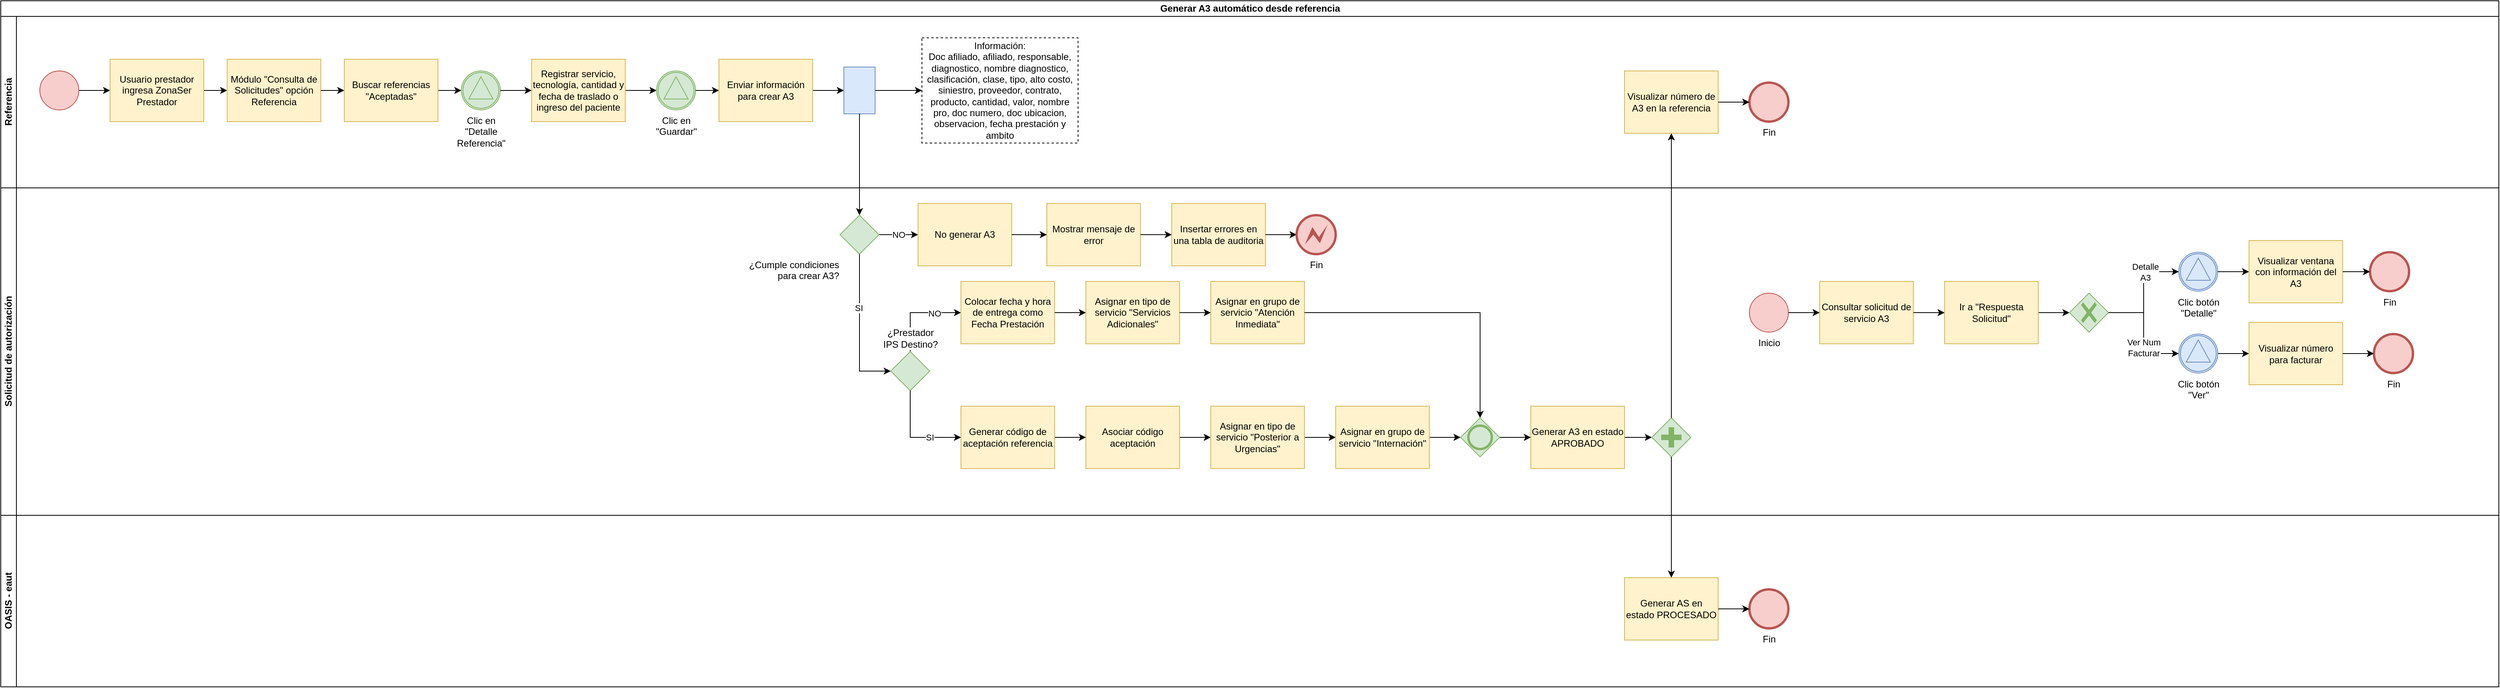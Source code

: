 <mxfile version="26.0.13">
  <diagram name="Página-1" id="ysO1k51nOjcaHEiqDqQ2">
    <mxGraphModel dx="1434" dy="746" grid="1" gridSize="10" guides="1" tooltips="1" connect="1" arrows="1" fold="1" page="1" pageScale="1" pageWidth="2910" pageHeight="1030" math="0" shadow="0">
      <root>
        <mxCell id="0" />
        <mxCell id="1" parent="0" />
        <mxCell id="a9DDQnHwPIiveUVgymR4-1" value="&lt;font style=&quot;vertical-align: inherit;&quot;&gt;&lt;font style=&quot;vertical-align: inherit;&quot;&gt;Generar A3 automático desde referencia&lt;/font&gt;&lt;/font&gt;" style="swimlane;childLayout=stackLayout;resizeParent=1;resizeParentMax=0;horizontal=1;startSize=20;horizontalStack=0;html=1;" parent="1" vertex="1">
          <mxGeometry x="80" y="40" width="3200" height="880" as="geometry" />
        </mxCell>
        <mxCell id="a9DDQnHwPIiveUVgymR4-2" value="&lt;font style=&quot;vertical-align: inherit;&quot;&gt;&lt;font style=&quot;vertical-align: inherit;&quot;&gt;Referencia&lt;/font&gt;&lt;/font&gt;" style="swimlane;startSize=20;horizontal=0;html=1;" parent="a9DDQnHwPIiveUVgymR4-1" vertex="1">
          <mxGeometry y="20" width="3200" height="220" as="geometry" />
        </mxCell>
        <mxCell id="a9DDQnHwPIiveUVgymR4-10" style="edgeStyle=orthogonalEdgeStyle;rounded=0;orthogonalLoop=1;jettySize=auto;html=1;" parent="a9DDQnHwPIiveUVgymR4-2" source="a9DDQnHwPIiveUVgymR4-5" target="a9DDQnHwPIiveUVgymR4-9" edge="1">
          <mxGeometry relative="1" as="geometry" />
        </mxCell>
        <mxCell id="a9DDQnHwPIiveUVgymR4-5" value="" style="points=[[0.145,0.145,0],[0.5,0,0],[0.855,0.145,0],[1,0.5,0],[0.855,0.855,0],[0.5,1,0],[0.145,0.855,0],[0,0.5,0]];shape=mxgraph.bpmn.event;html=1;verticalLabelPosition=bottom;labelBackgroundColor=#ffffff;verticalAlign=top;align=center;perimeter=ellipsePerimeter;outlineConnect=0;aspect=fixed;outline=standard;symbol=general;fillColor=#f8cecc;strokeColor=#b85450;" parent="a9DDQnHwPIiveUVgymR4-2" vertex="1">
          <mxGeometry x="50" y="70" width="50" height="50" as="geometry" />
        </mxCell>
        <mxCell id="a9DDQnHwPIiveUVgymR4-12" style="edgeStyle=orthogonalEdgeStyle;rounded=0;orthogonalLoop=1;jettySize=auto;html=1;" parent="a9DDQnHwPIiveUVgymR4-2" source="a9DDQnHwPIiveUVgymR4-9" target="a9DDQnHwPIiveUVgymR4-11" edge="1">
          <mxGeometry relative="1" as="geometry" />
        </mxCell>
        <mxCell id="a9DDQnHwPIiveUVgymR4-9" value="Usuario prestador ingresa ZonaSer Prestador" style="points=[[0.25,0,0],[0.5,0,0],[0.75,0,0],[1,0.25,0],[1,0.5,0],[1,0.75,0],[0.75,1,0],[0.5,1,0],[0.25,1,0],[0,0.75,0],[0,0.5,0],[0,0.25,0]];shape=mxgraph.bpmn.task2;whiteSpace=wrap;rectStyle=rounded;size=10;html=1;container=1;expand=0;collapsible=0;taskMarker=user;fillColor=#fff2cc;strokeColor=#d6b656;" parent="a9DDQnHwPIiveUVgymR4-2" vertex="1">
          <mxGeometry x="140" y="55" width="120" height="80" as="geometry" />
        </mxCell>
        <mxCell id="a9DDQnHwPIiveUVgymR4-11" value="Módulo &quot;Consulta de Solicitudes&quot; opción Referencia" style="points=[[0.25,0,0],[0.5,0,0],[0.75,0,0],[1,0.25,0],[1,0.5,0],[1,0.75,0],[0.75,1,0],[0.5,1,0],[0.25,1,0],[0,0.75,0],[0,0.5,0],[0,0.25,0]];shape=mxgraph.bpmn.task2;whiteSpace=wrap;rectStyle=rounded;size=10;html=1;container=1;expand=0;collapsible=0;taskMarker=user;fillColor=#fff2cc;strokeColor=#d6b656;" parent="a9DDQnHwPIiveUVgymR4-2" vertex="1">
          <mxGeometry x="290" y="55" width="120" height="80" as="geometry" />
        </mxCell>
        <mxCell id="a9DDQnHwPIiveUVgymR4-16" style="edgeStyle=orthogonalEdgeStyle;rounded=0;orthogonalLoop=1;jettySize=auto;html=1;" parent="a9DDQnHwPIiveUVgymR4-2" source="a9DDQnHwPIiveUVgymR4-14" target="a9DDQnHwPIiveUVgymR4-15" edge="1">
          <mxGeometry relative="1" as="geometry" />
        </mxCell>
        <mxCell id="a9DDQnHwPIiveUVgymR4-14" value="Buscar referencias &quot;Aceptadas&quot;" style="points=[[0.25,0,0],[0.5,0,0],[0.75,0,0],[1,0.25,0],[1,0.5,0],[1,0.75,0],[0.75,1,0],[0.5,1,0],[0.25,1,0],[0,0.75,0],[0,0.5,0],[0,0.25,0]];shape=mxgraph.bpmn.task2;whiteSpace=wrap;rectStyle=rounded;size=10;html=1;container=1;expand=0;collapsible=0;taskMarker=user;fillColor=#fff2cc;strokeColor=#d6b656;" parent="a9DDQnHwPIiveUVgymR4-2" vertex="1">
          <mxGeometry x="440" y="55" width="120" height="80" as="geometry" />
        </mxCell>
        <mxCell id="a9DDQnHwPIiveUVgymR4-13" style="edgeStyle=orthogonalEdgeStyle;rounded=0;orthogonalLoop=1;jettySize=auto;html=1;" parent="a9DDQnHwPIiveUVgymR4-2" source="a9DDQnHwPIiveUVgymR4-11" target="a9DDQnHwPIiveUVgymR4-14" edge="1">
          <mxGeometry relative="1" as="geometry">
            <mxPoint x="470" y="95" as="targetPoint" />
          </mxGeometry>
        </mxCell>
        <mxCell id="a9DDQnHwPIiveUVgymR4-15" value="Clic en &lt;br&gt;&quot;Detalle &lt;br&gt;Referencia&quot;" style="points=[[0.145,0.145,0],[0.5,0,0],[0.855,0.145,0],[1,0.5,0],[0.855,0.855,0],[0.5,1,0],[0.145,0.855,0],[0,0.5,0]];shape=mxgraph.bpmn.event;html=1;verticalLabelPosition=bottom;labelBackgroundColor=#ffffff;verticalAlign=top;align=center;perimeter=ellipsePerimeter;outlineConnect=0;aspect=fixed;outline=catching;symbol=signal;fillColor=#d5e8d4;strokeColor=#82b366;" parent="a9DDQnHwPIiveUVgymR4-2" vertex="1">
          <mxGeometry x="590" y="70" width="50" height="50" as="geometry" />
        </mxCell>
        <mxCell id="a9DDQnHwPIiveUVgymR4-19" style="edgeStyle=orthogonalEdgeStyle;rounded=0;orthogonalLoop=1;jettySize=auto;html=1;entryX=0;entryY=0.5;entryDx=0;entryDy=0;entryPerimeter=0;" parent="a9DDQnHwPIiveUVgymR4-2" source="a9DDQnHwPIiveUVgymR4-18" target="a9DDQnHwPIiveUVgymR4-20" edge="1">
          <mxGeometry relative="1" as="geometry">
            <mxPoint x="840" y="95" as="targetPoint" />
          </mxGeometry>
        </mxCell>
        <mxCell id="a9DDQnHwPIiveUVgymR4-18" value="Registrar servicio, tecnología, cantidad y fecha de traslado o ingreso del paciente" style="points=[[0.25,0,0],[0.5,0,0],[0.75,0,0],[1,0.25,0],[1,0.5,0],[1,0.75,0],[0.75,1,0],[0.5,1,0],[0.25,1,0],[0,0.75,0],[0,0.5,0],[0,0.25,0]];shape=mxgraph.bpmn.task2;whiteSpace=wrap;rectStyle=rounded;size=10;html=1;container=1;expand=0;collapsible=0;taskMarker=user;fillColor=#fff2cc;strokeColor=#d6b656;" parent="a9DDQnHwPIiveUVgymR4-2" vertex="1">
          <mxGeometry x="680" y="55" width="120" height="80" as="geometry" />
        </mxCell>
        <mxCell id="a9DDQnHwPIiveUVgymR4-17" style="edgeStyle=orthogonalEdgeStyle;rounded=0;orthogonalLoop=1;jettySize=auto;html=1;" parent="a9DDQnHwPIiveUVgymR4-2" source="a9DDQnHwPIiveUVgymR4-15" target="a9DDQnHwPIiveUVgymR4-18" edge="1">
          <mxGeometry relative="1" as="geometry">
            <mxPoint x="700" y="95" as="targetPoint" />
          </mxGeometry>
        </mxCell>
        <mxCell id="a9DDQnHwPIiveUVgymR4-20" value="Clic en &lt;br&gt;&quot;Guardar&quot;" style="points=[[0.145,0.145,0],[0.5,0,0],[0.855,0.145,0],[1,0.5,0],[0.855,0.855,0],[0.5,1,0],[0.145,0.855,0],[0,0.5,0]];shape=mxgraph.bpmn.event;html=1;verticalLabelPosition=bottom;labelBackgroundColor=#ffffff;verticalAlign=top;align=center;perimeter=ellipsePerimeter;outlineConnect=0;aspect=fixed;outline=catching;symbol=signal;fillColor=#d5e8d4;strokeColor=#82b366;" parent="a9DDQnHwPIiveUVgymR4-2" vertex="1">
          <mxGeometry x="840" y="70" width="50" height="50" as="geometry" />
        </mxCell>
        <mxCell id="a9DDQnHwPIiveUVgymR4-32" style="edgeStyle=orthogonalEdgeStyle;rounded=0;orthogonalLoop=1;jettySize=auto;html=1;" parent="a9DDQnHwPIiveUVgymR4-2" source="a9DDQnHwPIiveUVgymR4-22" target="a9DDQnHwPIiveUVgymR4-25" edge="1">
          <mxGeometry relative="1" as="geometry" />
        </mxCell>
        <mxCell id="a9DDQnHwPIiveUVgymR4-22" value="Enviar información para crear A3" style="points=[[0.25,0,0],[0.5,0,0],[0.75,0,0],[1,0.25,0],[1,0.5,0],[1,0.75,0],[0.75,1,0],[0.5,1,0],[0.25,1,0],[0,0.75,0],[0,0.5,0],[0,0.25,0]];shape=mxgraph.bpmn.task2;whiteSpace=wrap;rectStyle=rounded;size=10;html=1;container=1;expand=0;collapsible=0;taskMarker=script;fillColor=#fff2cc;strokeColor=#d6b656;" parent="a9DDQnHwPIiveUVgymR4-2" vertex="1">
          <mxGeometry x="920" y="55" width="120" height="80" as="geometry" />
        </mxCell>
        <mxCell id="a9DDQnHwPIiveUVgymR4-21" style="edgeStyle=orthogonalEdgeStyle;rounded=0;orthogonalLoop=1;jettySize=auto;html=1;" parent="a9DDQnHwPIiveUVgymR4-2" source="a9DDQnHwPIiveUVgymR4-20" target="a9DDQnHwPIiveUVgymR4-22" edge="1">
          <mxGeometry relative="1" as="geometry">
            <mxPoint x="950" y="95" as="targetPoint" />
          </mxGeometry>
        </mxCell>
        <mxCell id="a9DDQnHwPIiveUVgymR4-52" style="edgeStyle=orthogonalEdgeStyle;rounded=0;orthogonalLoop=1;jettySize=auto;html=1;entryX=0;entryY=0.5;entryDx=0;entryDy=0;" parent="a9DDQnHwPIiveUVgymR4-2" source="a9DDQnHwPIiveUVgymR4-25" target="a9DDQnHwPIiveUVgymR4-51" edge="1">
          <mxGeometry relative="1" as="geometry" />
        </mxCell>
        <mxCell id="a9DDQnHwPIiveUVgymR4-25" value="" style="shape=mxgraph.bpmn.data2;labelPosition=center;verticalLabelPosition=bottom;align=center;verticalAlign=top;size=15;html=1;bpmnTransferType=input;fillColor=#dae8fc;strokeColor=#6c8ebf;" parent="a9DDQnHwPIiveUVgymR4-2" vertex="1">
          <mxGeometry x="1080" y="65" width="40" height="60" as="geometry" />
        </mxCell>
        <mxCell id="a9DDQnHwPIiveUVgymR4-51" value="Información:&lt;br&gt;Doc afiliado, afiliado, responsable, diagnostico, nombre diagnostico, clasificación, clase, tipo, alto costo, siniestro, proveedor, contrato, producto, cantidad, valor, nombre pro, doc numero, doc ubicacion, observacion, fecha prestación y ambito" style="text;html=1;align=center;verticalAlign=middle;whiteSpace=wrap;rounded=0;strokeColor=default;dashed=1;" parent="a9DDQnHwPIiveUVgymR4-2" vertex="1">
          <mxGeometry x="1180" y="27.5" width="200" height="135" as="geometry" />
        </mxCell>
        <mxCell id="a9DDQnHwPIiveUVgymR4-84" value="Fin" style="points=[[0.145,0.145,0],[0.5,0,0],[0.855,0.145,0],[1,0.5,0],[0.855,0.855,0],[0.5,1,0],[0.145,0.855,0],[0,0.5,0]];shape=mxgraph.bpmn.event;html=1;verticalLabelPosition=bottom;labelBackgroundColor=#ffffff;verticalAlign=top;align=center;perimeter=ellipsePerimeter;outlineConnect=0;aspect=fixed;outline=end;symbol=terminate2;fillColor=#f8cecc;strokeColor=#b85450;" parent="a9DDQnHwPIiveUVgymR4-2" vertex="1">
          <mxGeometry x="2240" y="85" width="50" height="50" as="geometry" />
        </mxCell>
        <mxCell id="a9DDQnHwPIiveUVgymR4-82" value="Visualizar número de A3 en la referencia" style="points=[[0.25,0,0],[0.5,0,0],[0.75,0,0],[1,0.25,0],[1,0.5,0],[1,0.75,0],[0.75,1,0],[0.5,1,0],[0.25,1,0],[0,0.75,0],[0,0.5,0],[0,0.25,0]];shape=mxgraph.bpmn.task2;whiteSpace=wrap;rectStyle=rounded;size=10;html=1;container=1;expand=0;collapsible=0;taskMarker=script;fillColor=#fff2cc;strokeColor=#d6b656;" parent="a9DDQnHwPIiveUVgymR4-2" vertex="1">
          <mxGeometry x="2080" y="70" width="120" height="80" as="geometry" />
        </mxCell>
        <mxCell id="a9DDQnHwPIiveUVgymR4-83" style="edgeStyle=orthogonalEdgeStyle;rounded=0;orthogonalLoop=1;jettySize=auto;html=1;" parent="a9DDQnHwPIiveUVgymR4-2" source="a9DDQnHwPIiveUVgymR4-82" target="a9DDQnHwPIiveUVgymR4-84" edge="1">
          <mxGeometry relative="1" as="geometry">
            <mxPoint x="1960" y="110" as="targetPoint" />
          </mxGeometry>
        </mxCell>
        <mxCell id="a9DDQnHwPIiveUVgymR4-3" value="&lt;font style=&quot;vertical-align: inherit;&quot;&gt;&lt;font style=&quot;vertical-align: inherit;&quot;&gt;Solicitud de autorización&lt;/font&gt;&lt;/font&gt;" style="swimlane;startSize=20;horizontal=0;html=1;" parent="a9DDQnHwPIiveUVgymR4-1" vertex="1">
          <mxGeometry y="240" width="3200" height="420" as="geometry" />
        </mxCell>
        <mxCell id="a9DDQnHwPIiveUVgymR4-75" value="NO" style="edgeStyle=orthogonalEdgeStyle;rounded=0;orthogonalLoop=1;jettySize=auto;html=1;" parent="a9DDQnHwPIiveUVgymR4-3" source="a9DDQnHwPIiveUVgymR4-53" target="a9DDQnHwPIiveUVgymR4-58" edge="1">
          <mxGeometry relative="1" as="geometry" />
        </mxCell>
        <mxCell id="a9DDQnHwPIiveUVgymR4-53" value="¿Cumple condiciones &lt;br&gt;para crear A3?" style="points=[[0.25,0.25,0],[0.5,0,0],[0.75,0.25,0],[1,0.5,0],[0.75,0.75,0],[0.5,1,0],[0.25,0.75,0],[0,0.5,0]];shape=mxgraph.bpmn.gateway2;html=1;verticalLabelPosition=bottom;labelBackgroundColor=#ffffff;verticalAlign=top;align=right;perimeter=rhombusPerimeter;outlineConnect=0;outline=none;symbol=none;labelPosition=left;fillColor=#d5e8d4;strokeColor=#82b366;" parent="a9DDQnHwPIiveUVgymR4-3" vertex="1">
          <mxGeometry x="1075" y="35" width="50" height="50" as="geometry" />
        </mxCell>
        <mxCell id="a9DDQnHwPIiveUVgymR4-78" style="edgeStyle=orthogonalEdgeStyle;rounded=0;orthogonalLoop=1;jettySize=auto;html=1;entryX=0;entryY=0.5;entryDx=0;entryDy=0;entryPerimeter=0;" parent="a9DDQnHwPIiveUVgymR4-3" source="a9DDQnHwPIiveUVgymR4-54" target="a9DDQnHwPIiveUVgymR4-89" edge="1">
          <mxGeometry relative="1" as="geometry" />
        </mxCell>
        <mxCell id="a9DDQnHwPIiveUVgymR4-54" value="Asociar código aceptación" style="points=[[0.25,0,0],[0.5,0,0],[0.75,0,0],[1,0.25,0],[1,0.5,0],[1,0.75,0],[0.75,1,0],[0.5,1,0],[0.25,1,0],[0,0.75,0],[0,0.5,0],[0,0.25,0]];shape=mxgraph.bpmn.task2;whiteSpace=wrap;rectStyle=rounded;size=10;html=1;container=1;expand=0;collapsible=0;taskMarker=script;fillColor=#fff2cc;strokeColor=#d6b656;" parent="a9DDQnHwPIiveUVgymR4-3" vertex="1">
          <mxGeometry x="1390" y="280" width="120" height="80" as="geometry" />
        </mxCell>
        <mxCell id="a9DDQnHwPIiveUVgymR4-58" value="No generar A3" style="points=[[0.25,0,0],[0.5,0,0],[0.75,0,0],[1,0.25,0],[1,0.5,0],[1,0.75,0],[0.75,1,0],[0.5,1,0],[0.25,1,0],[0,0.75,0],[0,0.5,0],[0,0.25,0]];shape=mxgraph.bpmn.task2;whiteSpace=wrap;rectStyle=rounded;size=10;html=1;container=1;expand=0;collapsible=0;taskMarker=script;fillColor=#fff2cc;strokeColor=#d6b656;" parent="a9DDQnHwPIiveUVgymR4-3" vertex="1">
          <mxGeometry x="1175" y="20" width="120" height="80" as="geometry" />
        </mxCell>
        <mxCell id="a9DDQnHwPIiveUVgymR4-63" style="edgeStyle=orthogonalEdgeStyle;rounded=0;orthogonalLoop=1;jettySize=auto;html=1;entryX=0;entryY=0.5;entryDx=0;entryDy=0;entryPerimeter=0;" parent="a9DDQnHwPIiveUVgymR4-3" source="a9DDQnHwPIiveUVgymR4-62" target="a9DDQnHwPIiveUVgymR4-76" edge="1">
          <mxGeometry relative="1" as="geometry">
            <mxPoint x="1230" y="150" as="targetPoint" />
            <Array as="points">
              <mxPoint x="1165" y="160" />
            </Array>
          </mxGeometry>
        </mxCell>
        <mxCell id="Ew1dWKQJ7kDFKhElQVjH-1" value="NO" style="edgeLabel;html=1;align=center;verticalAlign=middle;resizable=0;points=[];" vertex="1" connectable="0" parent="a9DDQnHwPIiveUVgymR4-63">
          <mxGeometry x="0.4" y="-1" relative="1" as="geometry">
            <mxPoint as="offset" />
          </mxGeometry>
        </mxCell>
        <mxCell id="a9DDQnHwPIiveUVgymR4-62" value="¿Prestador &lt;br&gt;IPS Destino?" style="points=[[0.25,0.25,0],[0.5,0,0],[0.75,0.25,0],[1,0.5,0],[0.75,0.75,0],[0.5,1,0],[0.25,0.75,0],[0,0.5,0]];shape=mxgraph.bpmn.gateway2;html=1;verticalLabelPosition=top;labelBackgroundColor=#ffffff;verticalAlign=bottom;align=center;perimeter=rhombusPerimeter;outlineConnect=0;outline=none;symbol=none;labelPosition=center;fillColor=#d5e8d4;strokeColor=#82b366;" parent="a9DDQnHwPIiveUVgymR4-3" vertex="1">
          <mxGeometry x="1140" y="210" width="50" height="50" as="geometry" />
        </mxCell>
        <mxCell id="a9DDQnHwPIiveUVgymR4-55" style="edgeStyle=orthogonalEdgeStyle;rounded=0;orthogonalLoop=1;jettySize=auto;html=1;entryX=0;entryY=0.5;entryDx=0;entryDy=0;entryPerimeter=0;" parent="a9DDQnHwPIiveUVgymR4-3" source="a9DDQnHwPIiveUVgymR4-53" target="a9DDQnHwPIiveUVgymR4-62" edge="1">
          <mxGeometry relative="1" as="geometry">
            <Array as="points">
              <mxPoint x="1100" y="235" />
            </Array>
          </mxGeometry>
        </mxCell>
        <mxCell id="a9DDQnHwPIiveUVgymR4-56" value="SI" style="edgeLabel;html=1;align=center;verticalAlign=middle;resizable=0;points=[];" parent="a9DDQnHwPIiveUVgymR4-55" vertex="1" connectable="0">
          <mxGeometry x="-0.28" y="-1" relative="1" as="geometry">
            <mxPoint as="offset" />
          </mxGeometry>
        </mxCell>
        <mxCell id="a9DDQnHwPIiveUVgymR4-67" style="edgeStyle=orthogonalEdgeStyle;rounded=0;orthogonalLoop=1;jettySize=auto;html=1;" parent="a9DDQnHwPIiveUVgymR4-3" source="a9DDQnHwPIiveUVgymR4-65" target="a9DDQnHwPIiveUVgymR4-54" edge="1">
          <mxGeometry relative="1" as="geometry" />
        </mxCell>
        <mxCell id="a9DDQnHwPIiveUVgymR4-65" value="Generar código de aceptación referencia" style="points=[[0.25,0,0],[0.5,0,0],[0.75,0,0],[1,0.25,0],[1,0.5,0],[1,0.75,0],[0.75,1,0],[0.5,1,0],[0.25,1,0],[0,0.75,0],[0,0.5,0],[0,0.25,0]];shape=mxgraph.bpmn.task2;whiteSpace=wrap;rectStyle=rounded;size=10;html=1;container=1;expand=0;collapsible=0;taskMarker=script;fillColor=#fff2cc;strokeColor=#d6b656;" parent="a9DDQnHwPIiveUVgymR4-3" vertex="1">
          <mxGeometry x="1230" y="280" width="120" height="80" as="geometry" />
        </mxCell>
        <mxCell id="a9DDQnHwPIiveUVgymR4-64" style="edgeStyle=orthogonalEdgeStyle;rounded=0;orthogonalLoop=1;jettySize=auto;html=1;" parent="a9DDQnHwPIiveUVgymR4-3" source="a9DDQnHwPIiveUVgymR4-62" target="a9DDQnHwPIiveUVgymR4-65" edge="1">
          <mxGeometry relative="1" as="geometry">
            <mxPoint x="1215" y="180" as="targetPoint" />
            <Array as="points">
              <mxPoint x="1165" y="320" />
            </Array>
          </mxGeometry>
        </mxCell>
        <mxCell id="a9DDQnHwPIiveUVgymR4-66" value="SI" style="edgeLabel;html=1;align=center;verticalAlign=middle;resizable=0;points=[];" parent="a9DDQnHwPIiveUVgymR4-64" vertex="1" connectable="0">
          <mxGeometry x="-0.016" y="-1" relative="1" as="geometry">
            <mxPoint x="23" y="-1" as="offset" />
          </mxGeometry>
        </mxCell>
        <mxCell id="a9DDQnHwPIiveUVgymR4-69" value="Mostrar mensaje de error" style="points=[[0.25,0,0],[0.5,0,0],[0.75,0,0],[1,0.25,0],[1,0.5,0],[1,0.75,0],[0.75,1,0],[0.5,1,0],[0.25,1,0],[0,0.75,0],[0,0.5,0],[0,0.25,0]];shape=mxgraph.bpmn.task2;whiteSpace=wrap;rectStyle=rounded;size=10;html=1;container=1;expand=0;collapsible=0;taskMarker=script;fillColor=#fff2cc;strokeColor=#d6b656;" parent="a9DDQnHwPIiveUVgymR4-3" vertex="1">
          <mxGeometry x="1340" y="20" width="120" height="80" as="geometry" />
        </mxCell>
        <mxCell id="a9DDQnHwPIiveUVgymR4-68" style="edgeStyle=orthogonalEdgeStyle;rounded=0;orthogonalLoop=1;jettySize=auto;html=1;" parent="a9DDQnHwPIiveUVgymR4-3" source="a9DDQnHwPIiveUVgymR4-58" target="a9DDQnHwPIiveUVgymR4-69" edge="1">
          <mxGeometry relative="1" as="geometry">
            <mxPoint x="1340" y="275" as="targetPoint" />
          </mxGeometry>
        </mxCell>
        <mxCell id="a9DDQnHwPIiveUVgymR4-71" value="Insertar errores en una tabla de auditoria" style="points=[[0.25,0,0],[0.5,0,0],[0.75,0,0],[1,0.25,0],[1,0.5,0],[1,0.75,0],[0.75,1,0],[0.5,1,0],[0.25,1,0],[0,0.75,0],[0,0.5,0],[0,0.25,0]];shape=mxgraph.bpmn.task2;whiteSpace=wrap;rectStyle=rounded;size=10;html=1;container=1;expand=0;collapsible=0;taskMarker=script;fillColor=#fff2cc;strokeColor=#d6b656;" parent="a9DDQnHwPIiveUVgymR4-3" vertex="1">
          <mxGeometry x="1500" y="20" width="120" height="80" as="geometry" />
        </mxCell>
        <mxCell id="a9DDQnHwPIiveUVgymR4-70" style="edgeStyle=orthogonalEdgeStyle;rounded=0;orthogonalLoop=1;jettySize=auto;html=1;" parent="a9DDQnHwPIiveUVgymR4-3" source="a9DDQnHwPIiveUVgymR4-69" target="a9DDQnHwPIiveUVgymR4-71" edge="1">
          <mxGeometry relative="1" as="geometry">
            <mxPoint x="1510" y="275" as="targetPoint" />
          </mxGeometry>
        </mxCell>
        <mxCell id="a9DDQnHwPIiveUVgymR4-72" style="edgeStyle=orthogonalEdgeStyle;rounded=0;orthogonalLoop=1;jettySize=auto;html=1;entryX=0;entryY=0.5;entryDx=0;entryDy=0;entryPerimeter=0;" parent="a9DDQnHwPIiveUVgymR4-3" source="a9DDQnHwPIiveUVgymR4-71" target="Ew1dWKQJ7kDFKhElQVjH-33" edge="1">
          <mxGeometry relative="1" as="geometry">
            <mxPoint x="1660" y="60" as="targetPoint" />
          </mxGeometry>
        </mxCell>
        <mxCell id="a9DDQnHwPIiveUVgymR4-76" value="Colocar fecha y hora de entrega como Fecha Prestación" style="points=[[0.25,0,0],[0.5,0,0],[0.75,0,0],[1,0.25,0],[1,0.5,0],[1,0.75,0],[0.75,1,0],[0.5,1,0],[0.25,1,0],[0,0.75,0],[0,0.5,0],[0,0.25,0]];shape=mxgraph.bpmn.task2;whiteSpace=wrap;rectStyle=rounded;size=10;html=1;container=1;expand=0;collapsible=0;taskMarker=script;fillColor=#fff2cc;strokeColor=#d6b656;" parent="a9DDQnHwPIiveUVgymR4-3" vertex="1">
          <mxGeometry x="1230" y="120" width="120" height="80" as="geometry" />
        </mxCell>
        <mxCell id="a9DDQnHwPIiveUVgymR4-86" style="edgeStyle=orthogonalEdgeStyle;rounded=0;orthogonalLoop=1;jettySize=auto;html=1;" parent="a9DDQnHwPIiveUVgymR4-3" source="a9DDQnHwPIiveUVgymR4-77" target="a9DDQnHwPIiveUVgymR4-87" edge="1">
          <mxGeometry relative="1" as="geometry">
            <mxPoint x="1960" y="275" as="targetPoint" />
          </mxGeometry>
        </mxCell>
        <mxCell id="a9DDQnHwPIiveUVgymR4-77" value="Generar A3 en estado APROBADO" style="points=[[0.25,0,0],[0.5,0,0],[0.75,0,0],[1,0.25,0],[1,0.5,0],[1,0.75,0],[0.75,1,0],[0.5,1,0],[0.25,1,0],[0,0.75,0],[0,0.5,0],[0,0.25,0]];shape=mxgraph.bpmn.task2;whiteSpace=wrap;rectStyle=rounded;size=10;html=1;container=1;expand=0;collapsible=0;taskMarker=script;fillColor=#fff2cc;strokeColor=#d6b656;" parent="a9DDQnHwPIiveUVgymR4-3" vertex="1">
          <mxGeometry x="1960" y="280" width="120" height="80" as="geometry" />
        </mxCell>
        <mxCell id="a9DDQnHwPIiveUVgymR4-80" style="edgeStyle=orthogonalEdgeStyle;rounded=0;orthogonalLoop=1;jettySize=auto;html=1;entryX=0;entryY=0.5;entryDx=0;entryDy=0;entryPerimeter=0;" parent="a9DDQnHwPIiveUVgymR4-3" source="a9DDQnHwPIiveUVgymR4-79" target="Ew1dWKQJ7kDFKhElQVjH-25" edge="1">
          <mxGeometry relative="1" as="geometry" />
        </mxCell>
        <mxCell id="a9DDQnHwPIiveUVgymR4-79" value="Asignar en grupo de servicio &quot;Internación&quot;" style="points=[[0.25,0,0],[0.5,0,0],[0.75,0,0],[1,0.25,0],[1,0.5,0],[1,0.75,0],[0.75,1,0],[0.5,1,0],[0.25,1,0],[0,0.75,0],[0,0.5,0],[0,0.25,0]];shape=mxgraph.bpmn.task2;whiteSpace=wrap;rectStyle=rounded;size=10;html=1;container=1;expand=0;collapsible=0;taskMarker=script;fillColor=#fff2cc;strokeColor=#d6b656;" parent="a9DDQnHwPIiveUVgymR4-3" vertex="1">
          <mxGeometry x="1710" y="280" width="120" height="80" as="geometry" />
        </mxCell>
        <mxCell id="a9DDQnHwPIiveUVgymR4-87" value="" style="points=[[0.25,0.25,0],[0.5,0,0],[0.75,0.25,0],[1,0.5,0],[0.75,0.75,0],[0.5,1,0],[0.25,0.75,0],[0,0.5,0]];shape=mxgraph.bpmn.gateway2;html=1;verticalLabelPosition=bottom;labelBackgroundColor=#ffffff;verticalAlign=top;align=center;perimeter=rhombusPerimeter;outlineConnect=0;outline=none;symbol=none;gwType=parallel;fillColor=#d5e8d4;strokeColor=#82b366;" parent="a9DDQnHwPIiveUVgymR4-3" vertex="1">
          <mxGeometry x="2115" y="295" width="50" height="50" as="geometry" />
        </mxCell>
        <mxCell id="a9DDQnHwPIiveUVgymR4-90" style="edgeStyle=orthogonalEdgeStyle;rounded=0;orthogonalLoop=1;jettySize=auto;html=1;" parent="a9DDQnHwPIiveUVgymR4-3" source="a9DDQnHwPIiveUVgymR4-89" target="a9DDQnHwPIiveUVgymR4-79" edge="1">
          <mxGeometry relative="1" as="geometry" />
        </mxCell>
        <mxCell id="a9DDQnHwPIiveUVgymR4-89" value="Asignar en tipo de servicio &quot;Posterior a Urgencias&quot;" style="points=[[0.25,0,0],[0.5,0,0],[0.75,0,0],[1,0.25,0],[1,0.5,0],[1,0.75,0],[0.75,1,0],[0.5,1,0],[0.25,1,0],[0,0.75,0],[0,0.5,0],[0,0.25,0]];shape=mxgraph.bpmn.task2;whiteSpace=wrap;rectStyle=rounded;size=10;html=1;container=1;expand=0;collapsible=0;taskMarker=script;fillColor=#fff2cc;strokeColor=#d6b656;" parent="a9DDQnHwPIiveUVgymR4-3" vertex="1">
          <mxGeometry x="1550" y="280" width="120" height="80" as="geometry" />
        </mxCell>
        <mxCell id="a9DDQnHwPIiveUVgymR4-92" value="Asignar en tipo de servicio &quot;Servicios Adicionales&quot;" style="points=[[0.25,0,0],[0.5,0,0],[0.75,0,0],[1,0.25,0],[1,0.5,0],[1,0.75,0],[0.75,1,0],[0.5,1,0],[0.25,1,0],[0,0.75,0],[0,0.5,0],[0,0.25,0]];shape=mxgraph.bpmn.task2;whiteSpace=wrap;rectStyle=rounded;size=10;html=1;container=1;expand=0;collapsible=0;taskMarker=script;fillColor=#fff2cc;strokeColor=#d6b656;" parent="a9DDQnHwPIiveUVgymR4-3" vertex="1">
          <mxGeometry x="1390" y="120" width="120" height="80" as="geometry" />
        </mxCell>
        <mxCell id="a9DDQnHwPIiveUVgymR4-91" style="edgeStyle=orthogonalEdgeStyle;rounded=0;orthogonalLoop=1;jettySize=auto;html=1;" parent="a9DDQnHwPIiveUVgymR4-3" source="a9DDQnHwPIiveUVgymR4-76" target="a9DDQnHwPIiveUVgymR4-92" edge="1">
          <mxGeometry relative="1" as="geometry">
            <mxPoint x="1500" y="160" as="targetPoint" />
          </mxGeometry>
        </mxCell>
        <mxCell id="a9DDQnHwPIiveUVgymR4-94" value="Asignar en grupo de servicio &quot;Atención Inmediata&quot;" style="points=[[0.25,0,0],[0.5,0,0],[0.75,0,0],[1,0.25,0],[1,0.5,0],[1,0.75,0],[0.75,1,0],[0.5,1,0],[0.25,1,0],[0,0.75,0],[0,0.5,0],[0,0.25,0]];shape=mxgraph.bpmn.task2;whiteSpace=wrap;rectStyle=rounded;size=10;html=1;container=1;expand=0;collapsible=0;taskMarker=script;fillColor=#fff2cc;strokeColor=#d6b656;" parent="a9DDQnHwPIiveUVgymR4-3" vertex="1">
          <mxGeometry x="1550" y="120" width="120" height="80" as="geometry" />
        </mxCell>
        <mxCell id="a9DDQnHwPIiveUVgymR4-93" style="edgeStyle=orthogonalEdgeStyle;rounded=0;orthogonalLoop=1;jettySize=auto;html=1;" parent="a9DDQnHwPIiveUVgymR4-3" source="a9DDQnHwPIiveUVgymR4-92" target="a9DDQnHwPIiveUVgymR4-94" edge="1">
          <mxGeometry relative="1" as="geometry">
            <mxPoint x="1690" y="160" as="targetPoint" />
          </mxGeometry>
        </mxCell>
        <mxCell id="Ew1dWKQJ7kDFKhElQVjH-2" value="Inicio" style="points=[[0.145,0.145,0],[0.5,0,0],[0.855,0.145,0],[1,0.5,0],[0.855,0.855,0],[0.5,1,0],[0.145,0.855,0],[0,0.5,0]];shape=mxgraph.bpmn.event;html=1;verticalLabelPosition=bottom;labelBackgroundColor=#ffffff;verticalAlign=top;align=center;perimeter=ellipsePerimeter;outlineConnect=0;aspect=fixed;outline=standard;symbol=general;fillColor=#f8cecc;strokeColor=#b85450;" vertex="1" parent="a9DDQnHwPIiveUVgymR4-3">
          <mxGeometry x="2240" y="135" width="50" height="50" as="geometry" />
        </mxCell>
        <mxCell id="Ew1dWKQJ7kDFKhElQVjH-3" value="Consultar solicitud de servicio A3" style="points=[[0.25,0,0],[0.5,0,0],[0.75,0,0],[1,0.25,0],[1,0.5,0],[1,0.75,0],[0.75,1,0],[0.5,1,0],[0.25,1,0],[0,0.75,0],[0,0.5,0],[0,0.25,0]];shape=mxgraph.bpmn.task2;whiteSpace=wrap;rectStyle=rounded;size=10;html=1;container=1;expand=0;collapsible=0;taskMarker=user;fillColor=#fff2cc;strokeColor=#d6b656;" vertex="1" parent="a9DDQnHwPIiveUVgymR4-3">
          <mxGeometry x="2330" y="120" width="120" height="80" as="geometry" />
        </mxCell>
        <mxCell id="Ew1dWKQJ7kDFKhElQVjH-4" style="edgeStyle=orthogonalEdgeStyle;rounded=0;orthogonalLoop=1;jettySize=auto;html=1;" edge="1" parent="a9DDQnHwPIiveUVgymR4-3" source="Ew1dWKQJ7kDFKhElQVjH-2" target="Ew1dWKQJ7kDFKhElQVjH-3">
          <mxGeometry relative="1" as="geometry" />
        </mxCell>
        <mxCell id="Ew1dWKQJ7kDFKhElQVjH-6" value="Clic botón &lt;br&gt;&quot;Detalle&quot;" style="points=[[0.145,0.145,0],[0.5,0,0],[0.855,0.145,0],[1,0.5,0],[0.855,0.855,0],[0.5,1,0],[0.145,0.855,0],[0,0.5,0]];shape=mxgraph.bpmn.event;html=1;verticalLabelPosition=bottom;labelBackgroundColor=#ffffff;verticalAlign=top;align=center;perimeter=ellipsePerimeter;outlineConnect=0;aspect=fixed;outline=catching;symbol=signal;fillColor=#dae8fc;strokeColor=#6c8ebf;" vertex="1" parent="a9DDQnHwPIiveUVgymR4-3">
          <mxGeometry x="2790" y="82.5" width="50" height="50" as="geometry" />
        </mxCell>
        <mxCell id="Ew1dWKQJ7kDFKhElQVjH-5" style="edgeStyle=orthogonalEdgeStyle;rounded=0;orthogonalLoop=1;jettySize=auto;html=1;" edge="1" parent="a9DDQnHwPIiveUVgymR4-3" source="Ew1dWKQJ7kDFKhElQVjH-3" target="Ew1dWKQJ7kDFKhElQVjH-16">
          <mxGeometry relative="1" as="geometry">
            <mxPoint x="2480" y="160" as="targetPoint" />
          </mxGeometry>
        </mxCell>
        <mxCell id="Ew1dWKQJ7kDFKhElQVjH-8" value="Visualizar ventana con información del A3" style="points=[[0.25,0,0],[0.5,0,0],[0.75,0,0],[1,0.25,0],[1,0.5,0],[1,0.75,0],[0.75,1,0],[0.5,1,0],[0.25,1,0],[0,0.75,0],[0,0.5,0],[0,0.25,0]];shape=mxgraph.bpmn.task2;whiteSpace=wrap;rectStyle=rounded;size=10;html=1;container=1;expand=0;collapsible=0;taskMarker=script;fillColor=#fff2cc;strokeColor=#d6b656;" vertex="1" parent="a9DDQnHwPIiveUVgymR4-3">
          <mxGeometry x="2880" y="67.5" width="120" height="80" as="geometry" />
        </mxCell>
        <mxCell id="Ew1dWKQJ7kDFKhElQVjH-7" style="edgeStyle=orthogonalEdgeStyle;rounded=0;orthogonalLoop=1;jettySize=auto;html=1;" edge="1" parent="a9DDQnHwPIiveUVgymR4-3" source="Ew1dWKQJ7kDFKhElQVjH-6" target="Ew1dWKQJ7kDFKhElQVjH-8">
          <mxGeometry relative="1" as="geometry">
            <mxPoint x="2890" y="157.5" as="targetPoint" />
          </mxGeometry>
        </mxCell>
        <mxCell id="Ew1dWKQJ7kDFKhElQVjH-15" style="edgeStyle=orthogonalEdgeStyle;rounded=0;orthogonalLoop=1;jettySize=auto;html=1;" edge="1" parent="a9DDQnHwPIiveUVgymR4-3" source="Ew1dWKQJ7kDFKhElQVjH-12" target="Ew1dWKQJ7kDFKhElQVjH-14">
          <mxGeometry relative="1" as="geometry" />
        </mxCell>
        <mxCell id="Ew1dWKQJ7kDFKhElQVjH-12" value="Clic botón &lt;br&gt;&quot;Ver&quot;" style="points=[[0.145,0.145,0],[0.5,0,0],[0.855,0.145,0],[1,0.5,0],[0.855,0.855,0],[0.5,1,0],[0.145,0.855,0],[0,0.5,0]];shape=mxgraph.bpmn.event;html=1;verticalLabelPosition=bottom;labelBackgroundColor=#ffffff;verticalAlign=top;align=center;perimeter=ellipsePerimeter;outlineConnect=0;aspect=fixed;outline=catching;symbol=signal;fillColor=#dae8fc;strokeColor=#6c8ebf;" vertex="1" parent="a9DDQnHwPIiveUVgymR4-3">
          <mxGeometry x="2790" y="187.5" width="50" height="50" as="geometry" />
        </mxCell>
        <mxCell id="Ew1dWKQJ7kDFKhElQVjH-14" value="Visualizar número para facturar" style="points=[[0.25,0,0],[0.5,0,0],[0.75,0,0],[1,0.25,0],[1,0.5,0],[1,0.75,0],[0.75,1,0],[0.5,1,0],[0.25,1,0],[0,0.75,0],[0,0.5,0],[0,0.25,0]];shape=mxgraph.bpmn.task2;whiteSpace=wrap;rectStyle=rounded;size=10;html=1;container=1;expand=0;collapsible=0;taskMarker=script;fillColor=#fff2cc;strokeColor=#d6b656;" vertex="1" parent="a9DDQnHwPIiveUVgymR4-3">
          <mxGeometry x="2880" y="172.5" width="120" height="80" as="geometry" />
        </mxCell>
        <mxCell id="Ew1dWKQJ7kDFKhElQVjH-20" style="edgeStyle=orthogonalEdgeStyle;rounded=0;orthogonalLoop=1;jettySize=auto;html=1;" edge="1" parent="a9DDQnHwPIiveUVgymR4-3" source="Ew1dWKQJ7kDFKhElQVjH-16" target="Ew1dWKQJ7kDFKhElQVjH-19">
          <mxGeometry relative="1" as="geometry" />
        </mxCell>
        <mxCell id="Ew1dWKQJ7kDFKhElQVjH-16" value="Ir a &quot;Respuesta Solicitud&quot;" style="points=[[0.25,0,0],[0.5,0,0],[0.75,0,0],[1,0.25,0],[1,0.5,0],[1,0.75,0],[0.75,1,0],[0.5,1,0],[0.25,1,0],[0,0.75,0],[0,0.5,0],[0,0.25,0]];shape=mxgraph.bpmn.task2;whiteSpace=wrap;rectStyle=rounded;size=10;html=1;container=1;expand=0;collapsible=0;taskMarker=user;fillColor=#fff2cc;strokeColor=#d6b656;" vertex="1" parent="a9DDQnHwPIiveUVgymR4-3">
          <mxGeometry x="2490" y="120" width="120" height="80" as="geometry" />
        </mxCell>
        <mxCell id="Ew1dWKQJ7kDFKhElQVjH-19" value="" style="points=[[0.25,0.25,0],[0.5,0,0],[0.75,0.25,0],[1,0.5,0],[0.75,0.75,0],[0.5,1,0],[0.25,0.75,0],[0,0.5,0]];shape=mxgraph.bpmn.gateway2;html=1;verticalLabelPosition=bottom;labelBackgroundColor=#ffffff;verticalAlign=top;align=center;perimeter=rhombusPerimeter;outlineConnect=0;outline=none;symbol=none;gwType=exclusive;fillColor=#d5e8d4;strokeColor=#82b366;" vertex="1" parent="a9DDQnHwPIiveUVgymR4-3">
          <mxGeometry x="2650" y="135" width="50" height="50" as="geometry" />
        </mxCell>
        <mxCell id="Ew1dWKQJ7kDFKhElQVjH-21" style="edgeStyle=orthogonalEdgeStyle;rounded=0;orthogonalLoop=1;jettySize=auto;html=1;entryX=0;entryY=0.5;entryDx=0;entryDy=0;entryPerimeter=0;" edge="1" parent="a9DDQnHwPIiveUVgymR4-3" source="Ew1dWKQJ7kDFKhElQVjH-19" target="Ew1dWKQJ7kDFKhElQVjH-6">
          <mxGeometry relative="1" as="geometry" />
        </mxCell>
        <mxCell id="Ew1dWKQJ7kDFKhElQVjH-23" value="Detalle &lt;br&gt;A3" style="edgeLabel;html=1;align=center;verticalAlign=middle;resizable=0;points=[];" vertex="1" connectable="0" parent="Ew1dWKQJ7kDFKhElQVjH-21">
          <mxGeometry x="0.374" y="1" relative="1" as="geometry">
            <mxPoint x="1" y="1" as="offset" />
          </mxGeometry>
        </mxCell>
        <mxCell id="Ew1dWKQJ7kDFKhElQVjH-22" style="edgeStyle=orthogonalEdgeStyle;rounded=0;orthogonalLoop=1;jettySize=auto;html=1;entryX=0;entryY=0.5;entryDx=0;entryDy=0;entryPerimeter=0;" edge="1" parent="a9DDQnHwPIiveUVgymR4-3" source="Ew1dWKQJ7kDFKhElQVjH-19" target="Ew1dWKQJ7kDFKhElQVjH-12">
          <mxGeometry relative="1" as="geometry" />
        </mxCell>
        <mxCell id="Ew1dWKQJ7kDFKhElQVjH-24" value="Ver Num &lt;br&gt;Facturar" style="edgeLabel;html=1;align=center;verticalAlign=middle;resizable=0;points=[];" vertex="1" connectable="0" parent="Ew1dWKQJ7kDFKhElQVjH-22">
          <mxGeometry x="0.264" relative="1" as="geometry">
            <mxPoint as="offset" />
          </mxGeometry>
        </mxCell>
        <mxCell id="Ew1dWKQJ7kDFKhElQVjH-26" style="edgeStyle=orthogonalEdgeStyle;rounded=0;orthogonalLoop=1;jettySize=auto;html=1;" edge="1" parent="a9DDQnHwPIiveUVgymR4-3" source="Ew1dWKQJ7kDFKhElQVjH-25" target="a9DDQnHwPIiveUVgymR4-77">
          <mxGeometry relative="1" as="geometry" />
        </mxCell>
        <mxCell id="Ew1dWKQJ7kDFKhElQVjH-25" value="" style="points=[[0.25,0.25,0],[0.5,0,0],[0.75,0.25,0],[1,0.5,0],[0.75,0.75,0],[0.5,1,0],[0.25,0.75,0],[0,0.5,0]];shape=mxgraph.bpmn.gateway2;html=1;verticalLabelPosition=bottom;labelBackgroundColor=#ffffff;verticalAlign=top;align=center;perimeter=rhombusPerimeter;outlineConnect=0;outline=end;symbol=general;fillColor=#d5e8d4;strokeColor=#82b366;" vertex="1" parent="a9DDQnHwPIiveUVgymR4-3">
          <mxGeometry x="1870" y="295" width="50" height="50" as="geometry" />
        </mxCell>
        <mxCell id="Ew1dWKQJ7kDFKhElQVjH-27" style="edgeStyle=orthogonalEdgeStyle;rounded=0;orthogonalLoop=1;jettySize=auto;html=1;" edge="1" parent="a9DDQnHwPIiveUVgymR4-3" source="a9DDQnHwPIiveUVgymR4-94" target="Ew1dWKQJ7kDFKhElQVjH-25">
          <mxGeometry relative="1" as="geometry">
            <mxPoint x="1695" y="160" as="targetPoint" />
          </mxGeometry>
        </mxCell>
        <mxCell id="Ew1dWKQJ7kDFKhElQVjH-33" value="Fin" style="points=[[0.145,0.145,0],[0.5,0,0],[0.855,0.145,0],[1,0.5,0],[0.855,0.855,0],[0.5,1,0],[0.145,0.855,0],[0,0.5,0]];shape=mxgraph.bpmn.event;html=1;verticalLabelPosition=bottom;labelBackgroundColor=#ffffff;verticalAlign=top;align=center;perimeter=ellipsePerimeter;outlineConnect=0;aspect=fixed;outline=end;symbol=error;fillColor=#f8cecc;strokeColor=#b85450;" vertex="1" parent="a9DDQnHwPIiveUVgymR4-3">
          <mxGeometry x="1660" y="35" width="50" height="50" as="geometry" />
        </mxCell>
        <mxCell id="Ew1dWKQJ7kDFKhElQVjH-37" value="Fin" style="points=[[0.145,0.145,0],[0.5,0,0],[0.855,0.145,0],[1,0.5,0],[0.855,0.855,0],[0.5,1,0],[0.145,0.855,0],[0,0.5,0]];shape=mxgraph.bpmn.event;html=1;verticalLabelPosition=bottom;labelBackgroundColor=#ffffff;verticalAlign=top;align=center;perimeter=ellipsePerimeter;outlineConnect=0;aspect=fixed;outline=end;symbol=terminate2;fillColor=#f8cecc;strokeColor=#b85450;" vertex="1" parent="a9DDQnHwPIiveUVgymR4-3">
          <mxGeometry x="3040" y="187.5" width="50" height="50" as="geometry" />
        </mxCell>
        <mxCell id="Ew1dWKQJ7kDFKhElQVjH-36" style="edgeStyle=orthogonalEdgeStyle;rounded=0;orthogonalLoop=1;jettySize=auto;html=1;" edge="1" parent="a9DDQnHwPIiveUVgymR4-3" source="Ew1dWKQJ7kDFKhElQVjH-14" target="Ew1dWKQJ7kDFKhElQVjH-37">
          <mxGeometry relative="1" as="geometry">
            <mxPoint x="3040" y="212.5" as="targetPoint" />
          </mxGeometry>
        </mxCell>
        <mxCell id="a9DDQnHwPIiveUVgymR4-4" value="&lt;font style=&quot;vertical-align: inherit;&quot;&gt;&lt;font style=&quot;vertical-align: inherit;&quot;&gt;OASIS - eaut&lt;/font&gt;&lt;/font&gt;" style="swimlane;startSize=20;horizontal=0;html=1;" parent="a9DDQnHwPIiveUVgymR4-1" vertex="1">
          <mxGeometry y="660" width="3200" height="220" as="geometry" />
        </mxCell>
        <mxCell id="a9DDQnHwPIiveUVgymR4-61" value="Generar AS en estado PROCESADO" style="points=[[0.25,0,0],[0.5,0,0],[0.75,0,0],[1,0.25,0],[1,0.5,0],[1,0.75,0],[0.75,1,0],[0.5,1,0],[0.25,1,0],[0,0.75,0],[0,0.5,0],[0,0.25,0]];shape=mxgraph.bpmn.task2;whiteSpace=wrap;rectStyle=rounded;size=10;html=1;container=1;expand=0;collapsible=0;taskMarker=script;fillColor=#fff2cc;strokeColor=#d6b656;" parent="a9DDQnHwPIiveUVgymR4-4" vertex="1">
          <mxGeometry x="2080" y="80" width="120" height="80" as="geometry" />
        </mxCell>
        <mxCell id="Ew1dWKQJ7kDFKhElQVjH-32" value="Fin" style="points=[[0.145,0.145,0],[0.5,0,0],[0.855,0.145,0],[1,0.5,0],[0.855,0.855,0],[0.5,1,0],[0.145,0.855,0],[0,0.5,0]];shape=mxgraph.bpmn.event;html=1;verticalLabelPosition=bottom;labelBackgroundColor=#ffffff;verticalAlign=top;align=center;perimeter=ellipsePerimeter;outlineConnect=0;aspect=fixed;outline=end;symbol=terminate2;fillColor=#f8cecc;strokeColor=#b85450;" vertex="1" parent="a9DDQnHwPIiveUVgymR4-4">
          <mxGeometry x="2240" y="95" width="50" height="50" as="geometry" />
        </mxCell>
        <mxCell id="Ew1dWKQJ7kDFKhElQVjH-31" style="edgeStyle=orthogonalEdgeStyle;rounded=0;orthogonalLoop=1;jettySize=auto;html=1;" edge="1" parent="a9DDQnHwPIiveUVgymR4-4" source="a9DDQnHwPIiveUVgymR4-61" target="Ew1dWKQJ7kDFKhElQVjH-32">
          <mxGeometry relative="1" as="geometry">
            <mxPoint x="2240" y="120" as="targetPoint" />
          </mxGeometry>
        </mxCell>
        <mxCell id="a9DDQnHwPIiveUVgymR4-23" style="edgeStyle=orthogonalEdgeStyle;rounded=0;orthogonalLoop=1;jettySize=auto;html=1;exitX=0.5;exitY=1;exitDx=0;exitDy=0;exitPerimeter=0;" parent="a9DDQnHwPIiveUVgymR4-1" source="a9DDQnHwPIiveUVgymR4-25" target="a9DDQnHwPIiveUVgymR4-53" edge="1">
          <mxGeometry relative="1" as="geometry">
            <mxPoint x="990" y="360" as="targetPoint" />
          </mxGeometry>
        </mxCell>
        <mxCell id="a9DDQnHwPIiveUVgymR4-81" style="edgeStyle=orthogonalEdgeStyle;rounded=0;orthogonalLoop=1;jettySize=auto;html=1;exitX=0.5;exitY=0;exitDx=0;exitDy=0;exitPerimeter=0;" parent="a9DDQnHwPIiveUVgymR4-1" source="a9DDQnHwPIiveUVgymR4-87" target="a9DDQnHwPIiveUVgymR4-82" edge="1">
          <mxGeometry relative="1" as="geometry">
            <mxPoint x="1860" y="130" as="targetPoint" />
          </mxGeometry>
        </mxCell>
        <mxCell id="a9DDQnHwPIiveUVgymR4-88" style="edgeStyle=orthogonalEdgeStyle;rounded=0;orthogonalLoop=1;jettySize=auto;html=1;" parent="a9DDQnHwPIiveUVgymR4-1" source="a9DDQnHwPIiveUVgymR4-87" target="a9DDQnHwPIiveUVgymR4-61" edge="1">
          <mxGeometry relative="1" as="geometry" />
        </mxCell>
        <mxCell id="Ew1dWKQJ7kDFKhElQVjH-35" value="Fin" style="points=[[0.145,0.145,0],[0.5,0,0],[0.855,0.145,0],[1,0.5,0],[0.855,0.855,0],[0.5,1,0],[0.145,0.855,0],[0,0.5,0]];shape=mxgraph.bpmn.event;html=1;verticalLabelPosition=bottom;labelBackgroundColor=#ffffff;verticalAlign=top;align=center;perimeter=ellipsePerimeter;outlineConnect=0;aspect=fixed;outline=end;symbol=terminate2;fillColor=#f8cecc;strokeColor=#b85450;" vertex="1" parent="1">
          <mxGeometry x="3115" y="362.5" width="50" height="50" as="geometry" />
        </mxCell>
        <mxCell id="Ew1dWKQJ7kDFKhElQVjH-34" style="edgeStyle=orthogonalEdgeStyle;rounded=0;orthogonalLoop=1;jettySize=auto;html=1;" edge="1" parent="1" source="Ew1dWKQJ7kDFKhElQVjH-8" target="Ew1dWKQJ7kDFKhElQVjH-35">
          <mxGeometry relative="1" as="geometry">
            <mxPoint x="3140" y="387.5" as="targetPoint" />
          </mxGeometry>
        </mxCell>
      </root>
    </mxGraphModel>
  </diagram>
</mxfile>
